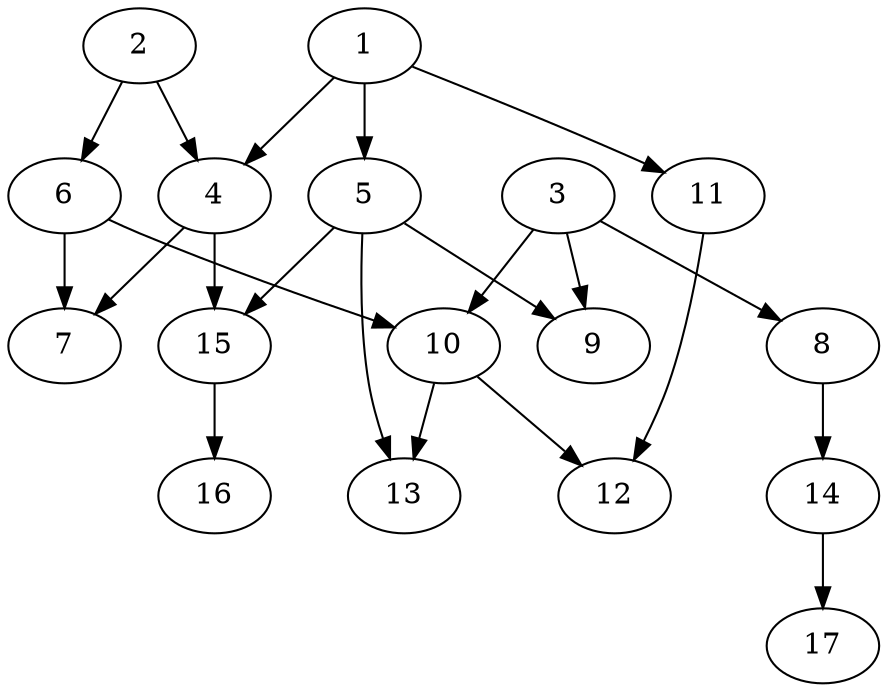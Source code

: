// DAG automatically generated by daggen at Fri May 24 12:58:28 2024
// daggen-master/daggen -n 17 --fat 0.5 --density 0.5 --regular 0.5 --jump 2 --minalpha 20 --maxalpha 50 --dot -o dags_dot_17/sim_4.dot 
digraph G {
  1 [size="51574672347", alpha="37.58"]
  1 -> 4 [size ="838860800"]
  1 -> 5 [size ="838860800"]
  1 -> 11 [size ="838860800"]
  2 [size="328669208641", alpha="43.51"]
  2 -> 4 [size ="411041792"]
  2 -> 6 [size ="411041792"]
  3 [size="3486218529", alpha="45.02"]
  3 -> 8 [size ="75497472"]
  3 -> 9 [size ="75497472"]
  3 -> 10 [size ="75497472"]
  4 [size="231928233984", alpha="25.86"]
  4 -> 7 [size ="301989888"]
  4 -> 15 [size ="301989888"]
  5 [size="755715289684", alpha="45.00"]
  5 -> 9 [size ="679477248"]
  5 -> 13 [size ="679477248"]
  5 -> 15 [size ="679477248"]
  6 [size="368293445632", alpha="43.36"]
  6 -> 7 [size ="411041792"]
  6 -> 10 [size ="411041792"]
  7 [size="368293445632", alpha="20.66"]
  8 [size="68719476736", alpha="25.91"]
  8 -> 14 [size ="134217728"]
  9 [size="7589173456", alpha="28.51"]
  10 [size="231928233984", alpha="40.15"]
  10 -> 12 [size ="301989888"]
  10 -> 13 [size ="301989888"]
  11 [size="68719476736", alpha="40.72"]
  11 -> 12 [size ="134217728"]
  12 [size="1073741824000", alpha="43.66"]
  13 [size="310788021186", alpha="21.97"]
  14 [size="5315400738", alpha="31.86"]
  14 -> 17 [size ="536870912"]
  15 [size="18125876099", alpha="43.51"]
  15 -> 16 [size ="301989888"]
  16 [size="277790110891", alpha="30.45"]
  17 [size="134217728000", alpha="48.86"]
}
